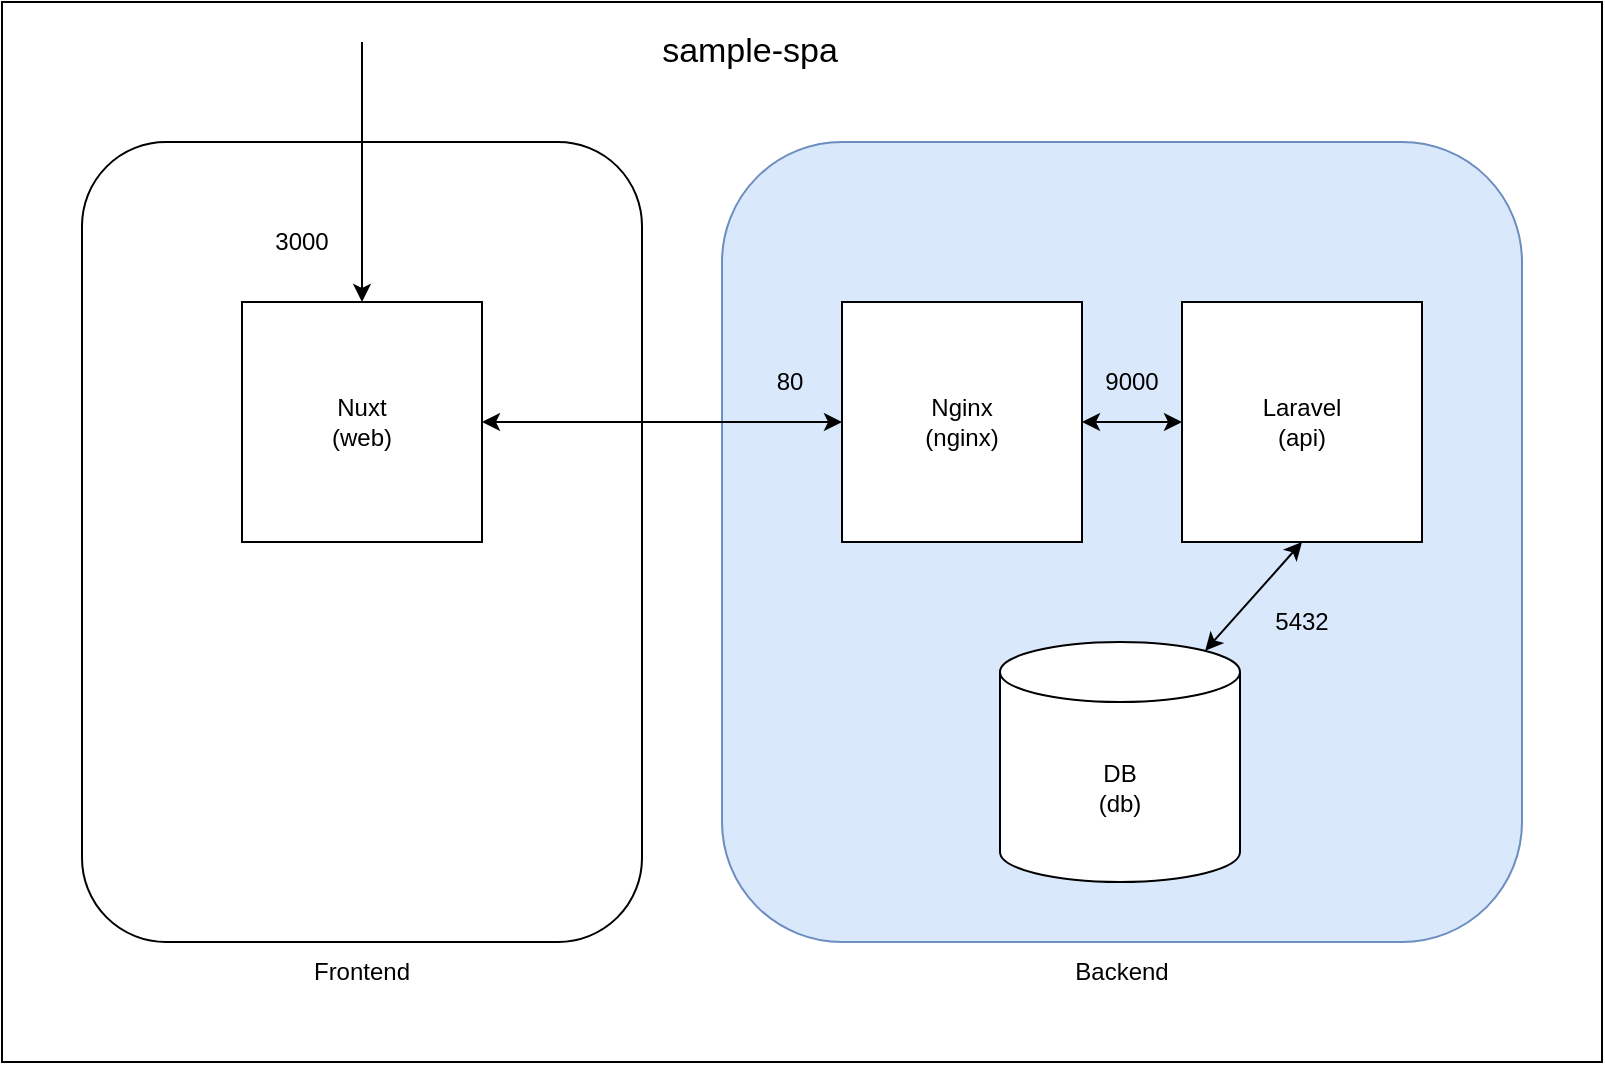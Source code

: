 <mxfile version="13.8.0" type="github"><diagram id="dC51po_1LfpkDQlABEKm" name="Page-1"><mxGraphModel dx="1554" dy="914" grid="1" gridSize="10" guides="1" tooltips="1" connect="1" arrows="1" fold="1" page="1" pageScale="1" pageWidth="827" pageHeight="1169" math="0" shadow="0"><root><mxCell id="0"/><mxCell id="1" parent="0"/><mxCell id="I0QAku0UB8bVVIkJYyCx-20" value="" style="rounded=0;whiteSpace=wrap;html=1;" vertex="1" parent="1"><mxGeometry x="40" y="90" width="800" height="530" as="geometry"/></mxCell><mxCell id="I0QAku0UB8bVVIkJYyCx-11" value="" style="rounded=1;whiteSpace=wrap;html=1;fillColor=#dae8fc;strokeColor=#6c8ebf;" vertex="1" parent="1"><mxGeometry x="400" y="160" width="400" height="400" as="geometry"/></mxCell><mxCell id="I0QAku0UB8bVVIkJYyCx-9" value="" style="rounded=1;whiteSpace=wrap;html=1;" vertex="1" parent="1"><mxGeometry x="80" y="160" width="280" height="400" as="geometry"/></mxCell><mxCell id="I0QAku0UB8bVVIkJYyCx-1" value="Nuxt&lt;br&gt;(web)" style="whiteSpace=wrap;html=1;aspect=fixed;" vertex="1" parent="1"><mxGeometry x="160" y="240" width="120" height="120" as="geometry"/></mxCell><mxCell id="I0QAku0UB8bVVIkJYyCx-2" value="Nginx&lt;br&gt;(nginx)" style="whiteSpace=wrap;html=1;aspect=fixed;" vertex="1" parent="1"><mxGeometry x="460" y="240" width="120" height="120" as="geometry"/></mxCell><mxCell id="I0QAku0UB8bVVIkJYyCx-3" value="DB&lt;br&gt;(db)" style="shape=cylinder3;whiteSpace=wrap;html=1;boundedLbl=1;backgroundOutline=1;size=15;" vertex="1" parent="1"><mxGeometry x="539" y="410" width="120" height="120" as="geometry"/></mxCell><mxCell id="I0QAku0UB8bVVIkJYyCx-4" value="Laravel&lt;br&gt;(api)" style="whiteSpace=wrap;html=1;aspect=fixed;" vertex="1" parent="1"><mxGeometry x="630" y="240" width="120" height="120" as="geometry"/></mxCell><mxCell id="I0QAku0UB8bVVIkJYyCx-7" value="" style="endArrow=classic;html=1;entryX=0.5;entryY=0;entryDx=0;entryDy=0;" edge="1" parent="1" target="I0QAku0UB8bVVIkJYyCx-1"><mxGeometry width="50" height="50" relative="1" as="geometry"><mxPoint x="220" y="110" as="sourcePoint"/><mxPoint x="260" y="160" as="targetPoint"/></mxGeometry></mxCell><mxCell id="I0QAku0UB8bVVIkJYyCx-8" value="3000" style="text;html=1;strokeColor=none;fillColor=none;align=center;verticalAlign=middle;whiteSpace=wrap;rounded=0;" vertex="1" parent="1"><mxGeometry x="170" y="200" width="40" height="20" as="geometry"/></mxCell><mxCell id="I0QAku0UB8bVVIkJYyCx-13" value="" style="endArrow=classic;startArrow=classic;html=1;exitX=1;exitY=0.5;exitDx=0;exitDy=0;entryX=0;entryY=0.5;entryDx=0;entryDy=0;" edge="1" parent="1" source="I0QAku0UB8bVVIkJYyCx-2" target="I0QAku0UB8bVVIkJYyCx-4"><mxGeometry width="50" height="50" relative="1" as="geometry"><mxPoint x="590" y="330" as="sourcePoint"/><mxPoint x="640" y="280" as="targetPoint"/></mxGeometry></mxCell><mxCell id="I0QAku0UB8bVVIkJYyCx-15" value="" style="endArrow=classic;startArrow=classic;html=1;entryX=0.5;entryY=1;entryDx=0;entryDy=0;exitX=0.855;exitY=0;exitDx=0;exitDy=4.35;exitPerimeter=0;" edge="1" parent="1" source="I0QAku0UB8bVVIkJYyCx-3" target="I0QAku0UB8bVVIkJYyCx-4"><mxGeometry width="50" height="50" relative="1" as="geometry"><mxPoint x="640" y="420" as="sourcePoint"/><mxPoint x="680" y="360" as="targetPoint"/></mxGeometry></mxCell><mxCell id="I0QAku0UB8bVVIkJYyCx-19" value="" style="endArrow=classic;startArrow=classic;html=1;exitX=1;exitY=0.5;exitDx=0;exitDy=0;entryX=0;entryY=0.5;entryDx=0;entryDy=0;" edge="1" parent="1" source="I0QAku0UB8bVVIkJYyCx-1" target="I0QAku0UB8bVVIkJYyCx-2"><mxGeometry width="50" height="50" relative="1" as="geometry"><mxPoint x="320" y="330" as="sourcePoint"/><mxPoint x="370" y="280" as="targetPoint"/></mxGeometry></mxCell><mxCell id="I0QAku0UB8bVVIkJYyCx-21" value="80" style="text;html=1;strokeColor=none;fillColor=none;align=center;verticalAlign=middle;whiteSpace=wrap;rounded=0;" vertex="1" parent="1"><mxGeometry x="414" y="270" width="40" height="20" as="geometry"/></mxCell><mxCell id="I0QAku0UB8bVVIkJYyCx-22" value="9000" style="text;html=1;strokeColor=none;fillColor=none;align=center;verticalAlign=middle;whiteSpace=wrap;rounded=0;" vertex="1" parent="1"><mxGeometry x="580" y="270" width="50" height="20" as="geometry"/></mxCell><mxCell id="I0QAku0UB8bVVIkJYyCx-23" value="5432" style="text;html=1;strokeColor=none;fillColor=none;align=center;verticalAlign=middle;whiteSpace=wrap;rounded=0;" vertex="1" parent="1"><mxGeometry x="670" y="390" width="40" height="20" as="geometry"/></mxCell><mxCell id="I0QAku0UB8bVVIkJYyCx-24" value="sample-spa" style="text;html=1;strokeColor=none;fillColor=none;align=center;verticalAlign=middle;whiteSpace=wrap;rounded=0;fontSize=17;" vertex="1" parent="1"><mxGeometry x="299" y="100" width="230" height="30" as="geometry"/></mxCell><mxCell id="I0QAku0UB8bVVIkJYyCx-25" value="Frontend" style="text;html=1;strokeColor=none;fillColor=none;align=center;verticalAlign=middle;whiteSpace=wrap;rounded=0;fontSize=12;" vertex="1" parent="1"><mxGeometry x="200" y="565" width="40" height="20" as="geometry"/></mxCell><mxCell id="I0QAku0UB8bVVIkJYyCx-26" value="Backend" style="text;html=1;strokeColor=none;fillColor=none;align=center;verticalAlign=middle;whiteSpace=wrap;rounded=0;fontSize=12;" vertex="1" parent="1"><mxGeometry x="580" y="565" width="40" height="20" as="geometry"/></mxCell></root></mxGraphModel></diagram></mxfile>